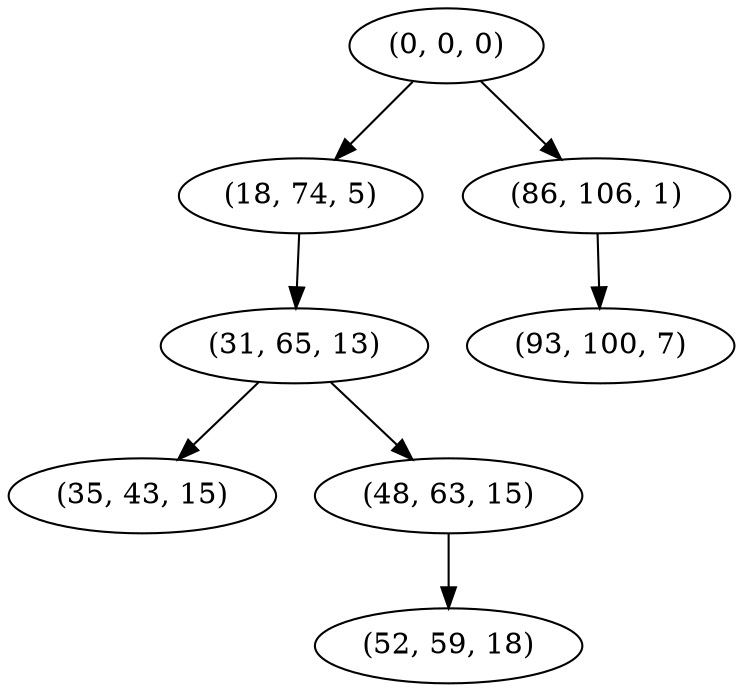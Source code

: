 digraph tree {
    "(0, 0, 0)";
    "(18, 74, 5)";
    "(31, 65, 13)";
    "(35, 43, 15)";
    "(48, 63, 15)";
    "(52, 59, 18)";
    "(86, 106, 1)";
    "(93, 100, 7)";
    "(0, 0, 0)" -> "(18, 74, 5)";
    "(0, 0, 0)" -> "(86, 106, 1)";
    "(18, 74, 5)" -> "(31, 65, 13)";
    "(31, 65, 13)" -> "(35, 43, 15)";
    "(31, 65, 13)" -> "(48, 63, 15)";
    "(48, 63, 15)" -> "(52, 59, 18)";
    "(86, 106, 1)" -> "(93, 100, 7)";
}
